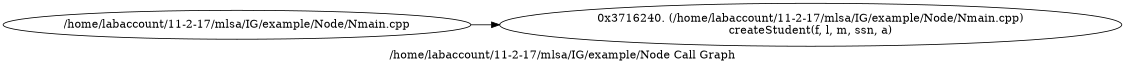 digraph "/home/labaccount/11-2-17/mlsa/IG/example/Node Call Graph" {
	graph [dpi=300
		rankdir=LR
		size="7.5, 10"
		label="/home/labaccount/11-2-17/mlsa/IG/example/Node Call Graph"
	];

	Node0x558136997 [shape=oval, label="/home/labaccount/11-2-17/mlsa/IG/example/Node/Nmain.cpp"];
	Node0x293683221 [shape=oval, label="0x3716240. (/home/labaccount/11-2-17/mlsa/IG/example/Node/Nmain.cpp)\ncreateStudent(f, l, m, ssn, a)"];
	Node0x558136997 -> Node0x293683221;
}